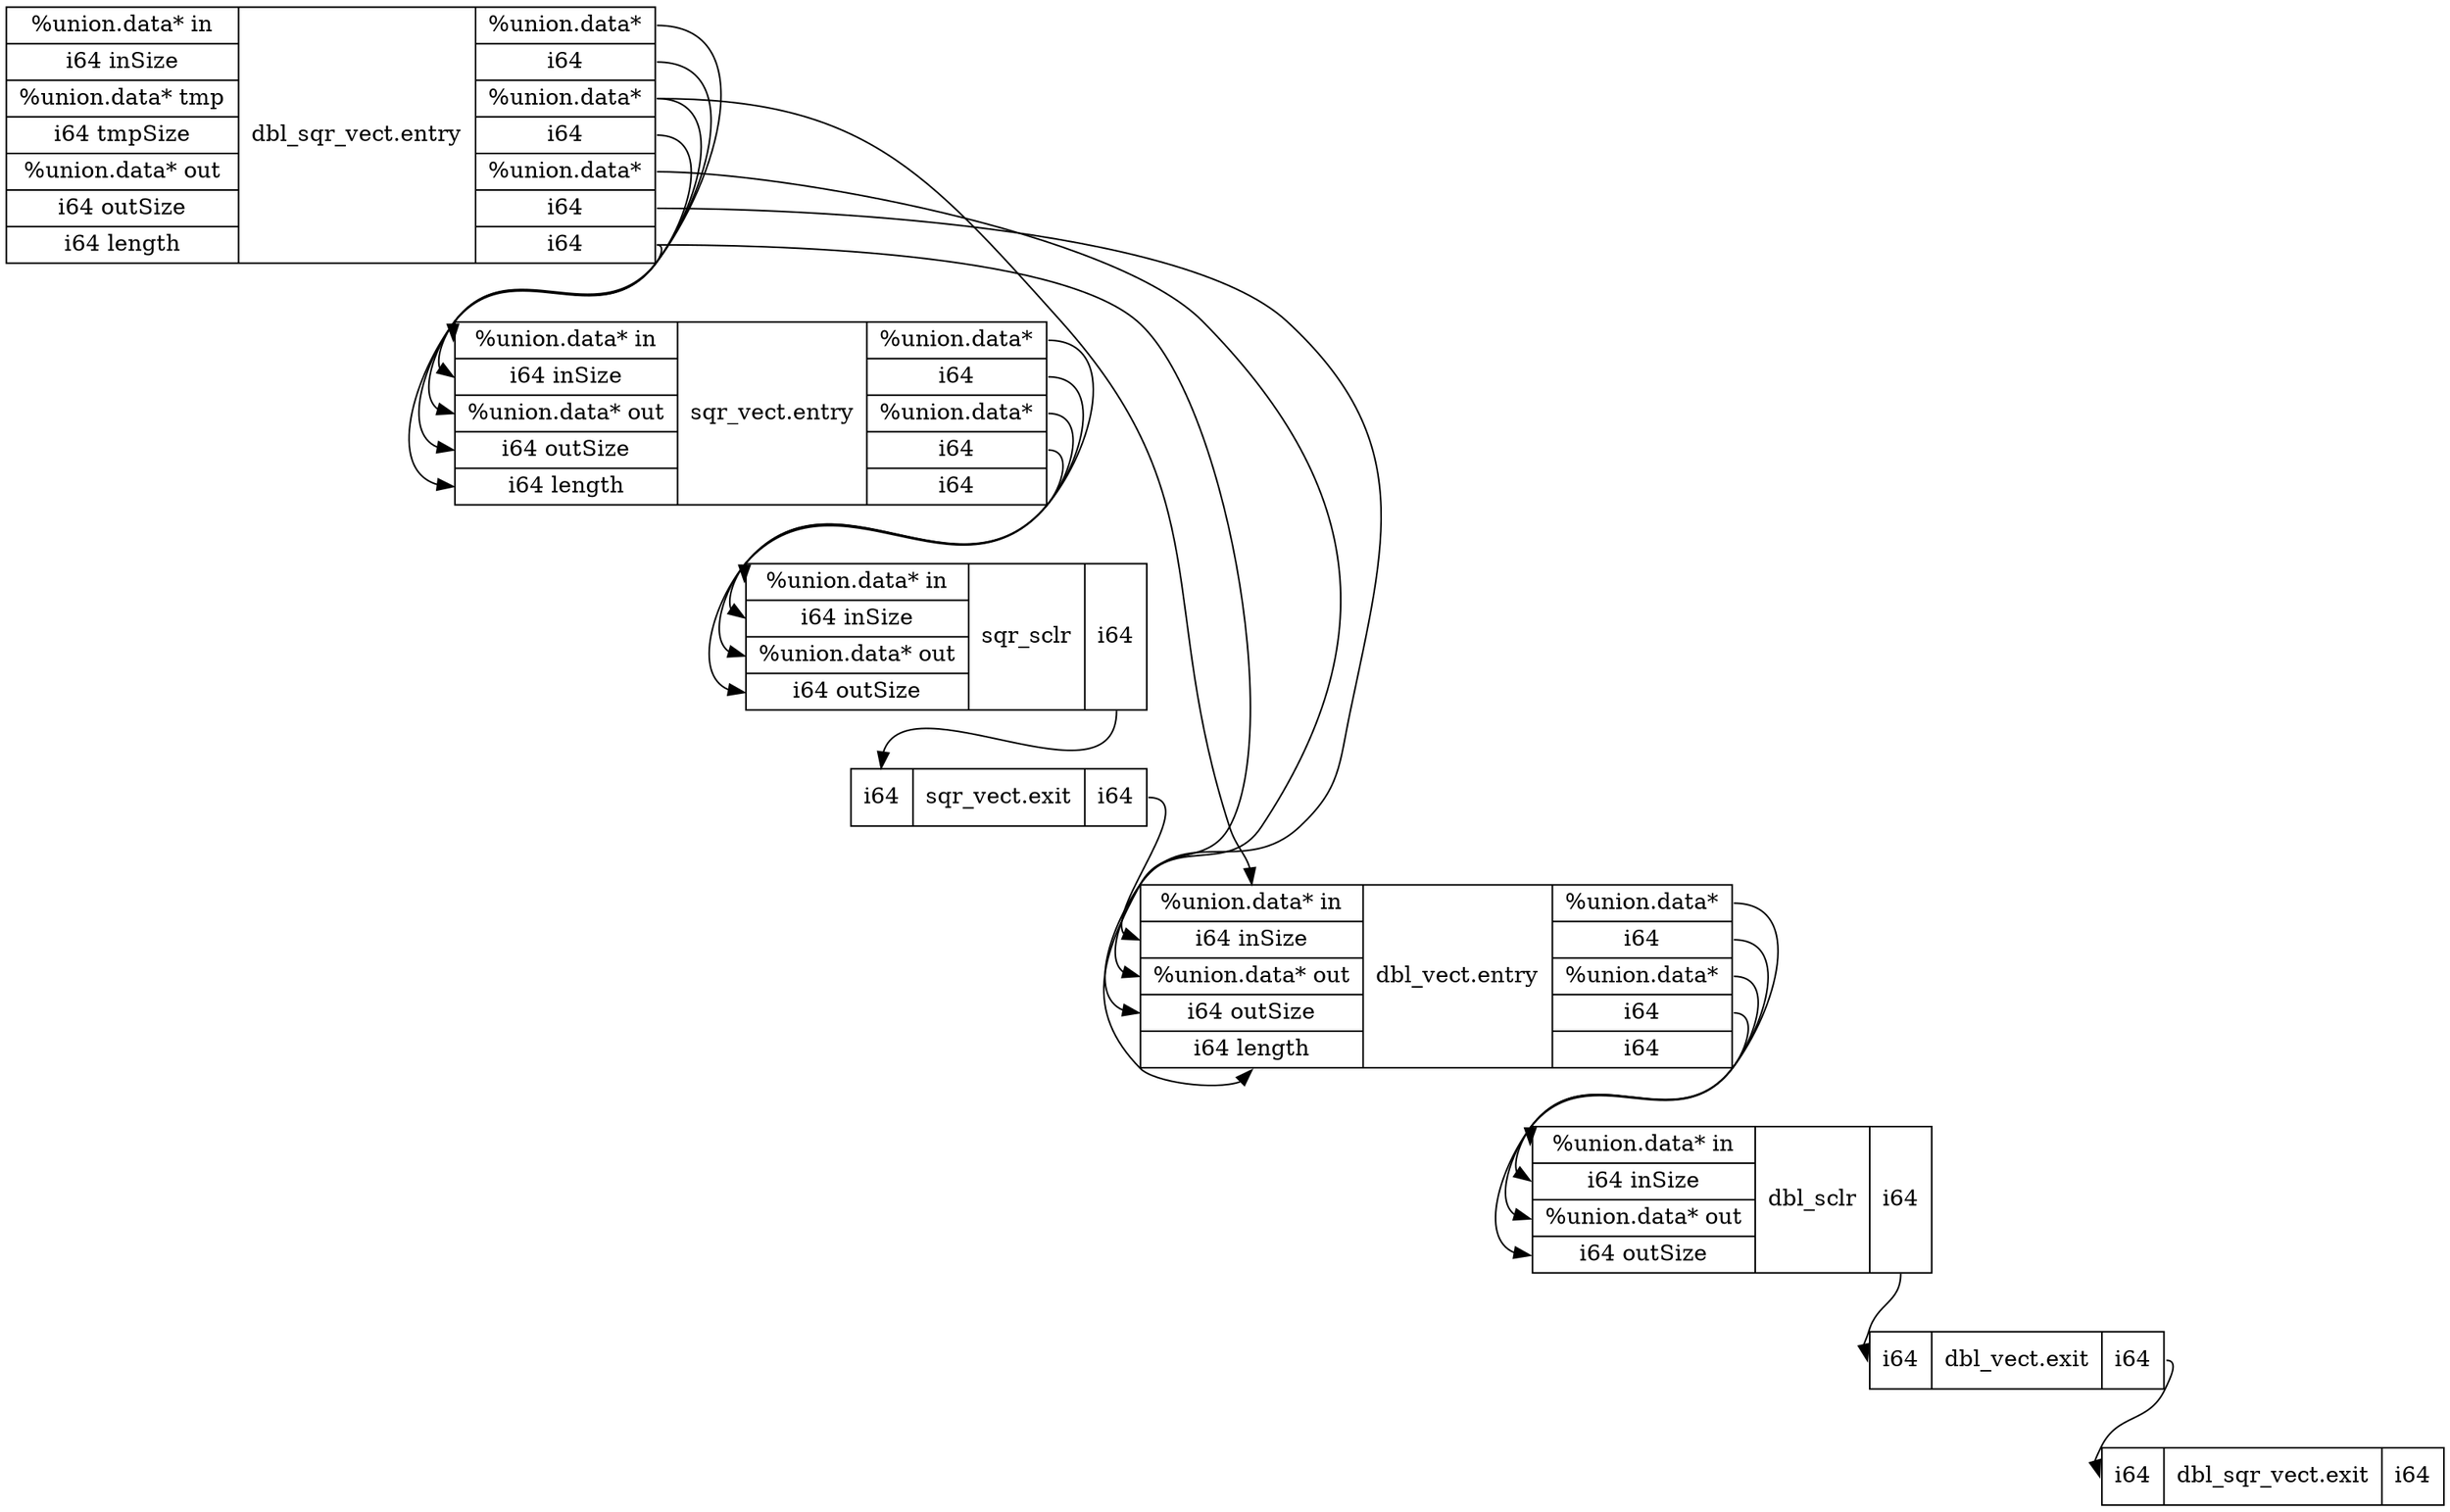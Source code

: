 digraph structs {
	node [shape=record];
	"sqr_vect.entry" [label="{<i0>%union.data* in|<i1>i64 inSize|<i2>%union.data* out|<i3>i64 outSize|<i4>i64 length}|sqr_vect.entry|{<o0>%union.data*|<o1>i64|<o2>%union.data*|<o3>i64|<o4>i64}"];
	"dbl_vect.entry" [label="{<i0>%union.data* in|<i1>i64 inSize|<i2>%union.data* out|<i3>i64 outSize|<i4>i64 length}|dbl_vect.entry|{<o0>%union.data*|<o1>i64|<o2>%union.data*|<o3>i64|<o4>i64}"];
	"dbl_sqr_vect.entry" [label="{<i0>%union.data* in|<i1>i64 inSize|<i2>%union.data* tmp|<i3>i64 tmpSize|<i4>%union.data* out|<i5>i64 outSize|<i6>i64 length}|dbl_sqr_vect.entry|{<o0>%union.data*|<o1>i64|<o2>%union.data*|<o3>i64|<o4>%union.data*|<o5>i64|<o6>i64}"];
	"sqr_vect.exit" [label="{<i0>i64}|sqr_vect.exit|{<o0>i64}"];
	"dbl_vect.exit" [label="{<i0>i64}|dbl_vect.exit|{<o0>i64}"];
	"dbl_sqr_vect.exit" [label="{<i0>i64}|dbl_sqr_vect.exit|{<o0>i64}"];
	"sqr_sclr" [label="{<i0>%union.data* in|<i1>i64 inSize|<i2>%union.data* out|<i3>i64 outSize}|sqr_sclr|{<o0>i64}"];
	"dbl_sclr" [label="{<i0>%union.data* in|<i1>i64 inSize|<i2>%union.data* out|<i3>i64 outSize}|dbl_sclr|{<o0>i64}"];

	"dbl_sclr" -> "dbl_vect.exit" [tailport=o0, headport=i0, ];
	"sqr_vect.exit" -> "dbl_vect.entry" [tailport=o0, headport=i1, ];
	"sqr_vect.entry" -> "sqr_sclr" [tailport=o2, headport=i2, ];
	"dbl_sqr_vect.entry" -> "dbl_vect.entry" [tailport=o2, headport=i0, ];
	"dbl_sqr_vect.entry" -> "sqr_vect.entry" [tailport=o2, headport=i2, ];
	"sqr_sclr" -> "sqr_vect.exit" [tailport=o0, headport=i0, ];
	"dbl_vect.entry" -> "dbl_sclr" [tailport=o0, headport=i0, ];
	"sqr_vect.entry" -> "sqr_sclr" [tailport=o3, headport=i3, ];
	"dbl_sqr_vect.entry" -> "sqr_vect.entry" [tailport=o3, headport=i3, ];
	"dbl_vect.entry" -> "dbl_sclr" [tailport=o3, headport=i3, ];
	"dbl_sqr_vect.entry" -> "dbl_vect.entry" [tailport=o6, headport=i4, ];
	"dbl_sqr_vect.entry" -> "sqr_vect.entry" [tailport=o6, headport=i4, ];
	"dbl_vect.entry" -> "dbl_sclr" [tailport=o1, headport=i1, ];
	"dbl_sqr_vect.entry" -> "dbl_vect.entry" [tailport=o4, headport=i2, ];
	"dbl_vect.entry" -> "dbl_sclr" [tailport=o2, headport=i2, ];
	"dbl_sqr_vect.entry" -> "dbl_vect.entry" [tailport=o5, headport=i3, ];
	"dbl_sqr_vect.entry" -> "sqr_vect.entry" [tailport=o0, headport=i0, ];
	"sqr_vect.entry" -> "sqr_sclr" [tailport=o0, headport=i0, ];
	"dbl_vect.exit" -> "dbl_sqr_vect.exit" [tailport=o0, headport=i0, ];
	"dbl_sqr_vect.entry" -> "sqr_vect.entry" [tailport=o1, headport=i1, ];
	"sqr_vect.entry" -> "sqr_sclr" [tailport=o1, headport=i1, ];
}
